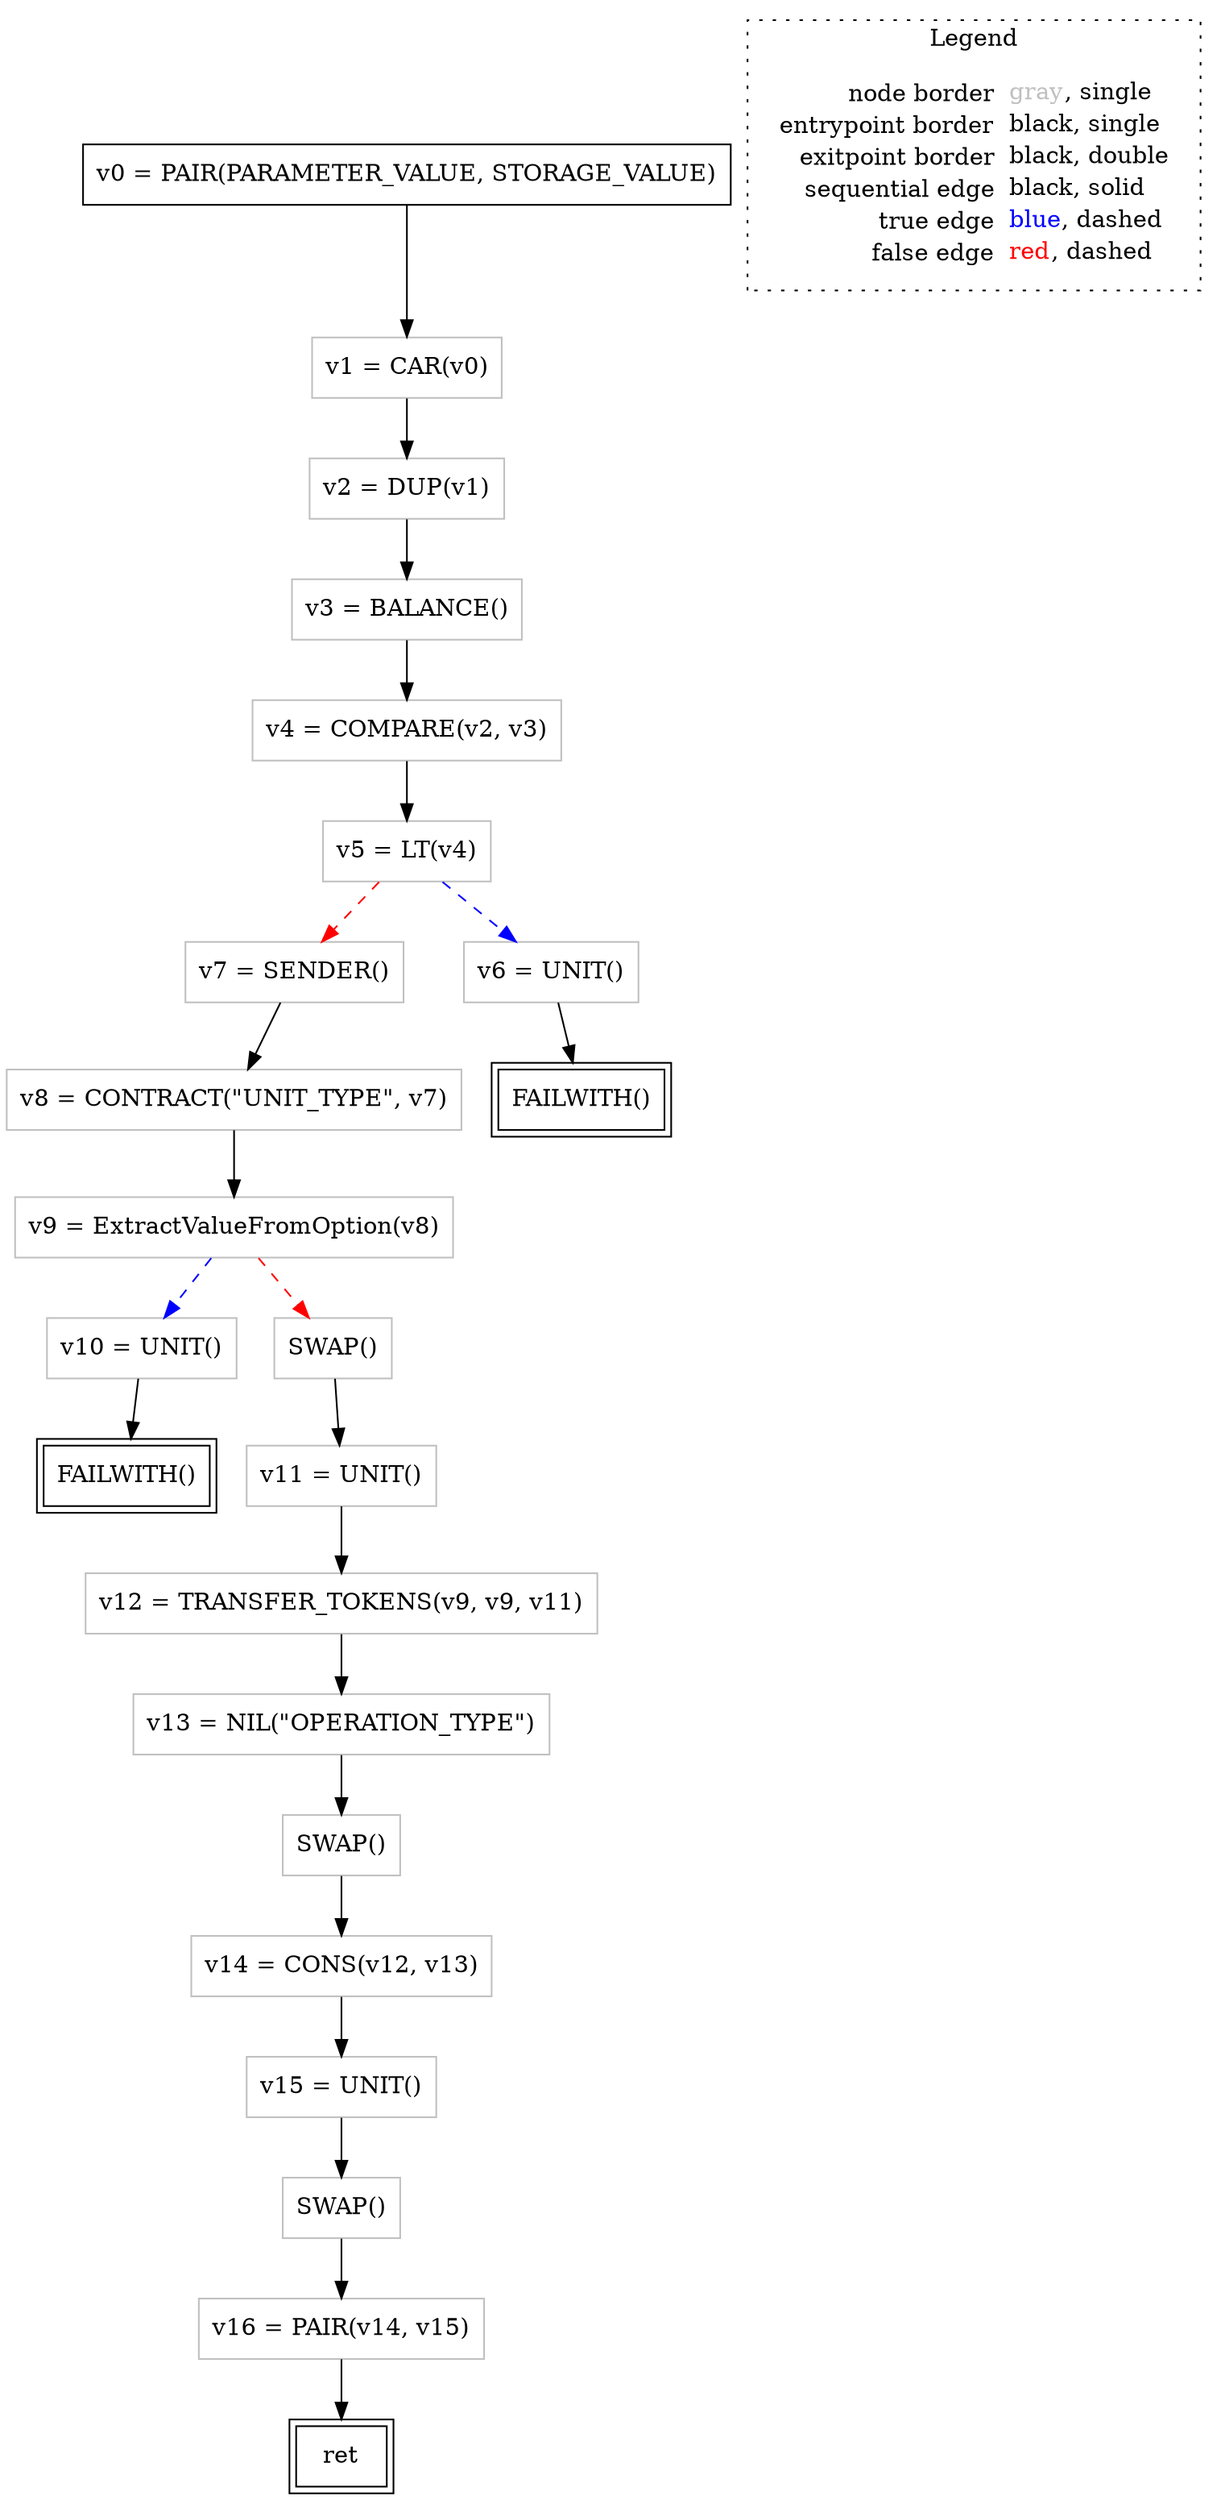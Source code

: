 digraph {
	"node0" [shape="rect",color="black",label=<v0 = PAIR(PARAMETER_VALUE, STORAGE_VALUE)>];
	"node1" [shape="rect",color="gray",label=<v10 = UNIT()>];
	"node2" [shape="rect",color="black",peripheries="2",label=<FAILWITH()>];
	"node3" [shape="rect",color="gray",label=<v5 = LT(v4)>];
	"node4" [shape="rect",color="gray",label=<v9 = ExtractValueFromOption(v8)>];
	"node5" [shape="rect",color="black",peripheries="2",label=<ret>];
	"node6" [shape="rect",color="gray",label=<SWAP()>];
	"node7" [shape="rect",color="black",peripheries="2",label=<FAILWITH()>];
	"node8" [shape="rect",color="gray",label=<SWAP()>];
	"node9" [shape="rect",color="gray",label=<v13 = NIL(&quot;OPERATION_TYPE&quot;)>];
	"node10" [shape="rect",color="gray",label=<SWAP()>];
	"node11" [shape="rect",color="gray",label=<v12 = TRANSFER_TOKENS(v9, v9, v11)>];
	"node12" [shape="rect",color="gray",label=<v14 = CONS(v12, v13)>];
	"node13" [shape="rect",color="gray",label=<v7 = SENDER()>];
	"node14" [shape="rect",color="gray",label=<v11 = UNIT()>];
	"node15" [shape="rect",color="gray",label=<v16 = PAIR(v14, v15)>];
	"node16" [shape="rect",color="gray",label=<v3 = BALANCE()>];
	"node17" [shape="rect",color="gray",label=<v4 = COMPARE(v2, v3)>];
	"node18" [shape="rect",color="gray",label=<v2 = DUP(v1)>];
	"node19" [shape="rect",color="gray",label=<v6 = UNIT()>];
	"node20" [shape="rect",color="gray",label=<v8 = CONTRACT(&quot;UNIT_TYPE&quot;, v7)>];
	"node21" [shape="rect",color="gray",label=<v1 = CAR(v0)>];
	"node22" [shape="rect",color="gray",label=<v15 = UNIT()>];
	"node1" -> "node7" [color="black"];
	"node3" -> "node19" [color="blue",style="dashed"];
	"node3" -> "node13" [color="red",style="dashed"];
	"node0" -> "node21" [color="black"];
	"node4" -> "node1" [color="blue",style="dashed"];
	"node4" -> "node8" [color="red",style="dashed"];
	"node6" -> "node15" [color="black"];
	"node8" -> "node14" [color="black"];
	"node9" -> "node10" [color="black"];
	"node10" -> "node12" [color="black"];
	"node11" -> "node9" [color="black"];
	"node12" -> "node22" [color="black"];
	"node13" -> "node20" [color="black"];
	"node14" -> "node11" [color="black"];
	"node15" -> "node5" [color="black"];
	"node16" -> "node17" [color="black"];
	"node17" -> "node3" [color="black"];
	"node18" -> "node16" [color="black"];
	"node19" -> "node2" [color="black"];
	"node20" -> "node4" [color="black"];
	"node21" -> "node18" [color="black"];
	"node22" -> "node6" [color="black"];
subgraph cluster_legend {
	label="Legend";
	style=dotted;
	node [shape=plaintext];
	"legend" [label=<<table border="0" cellpadding="2" cellspacing="0" cellborder="0"><tr><td align="right">node border&nbsp;</td><td align="left"><font color="gray">gray</font>, single</td></tr><tr><td align="right">entrypoint border&nbsp;</td><td align="left"><font color="black">black</font>, single</td></tr><tr><td align="right">exitpoint border&nbsp;</td><td align="left"><font color="black">black</font>, double</td></tr><tr><td align="right">sequential edge&nbsp;</td><td align="left"><font color="black">black</font>, solid</td></tr><tr><td align="right">true edge&nbsp;</td><td align="left"><font color="blue">blue</font>, dashed</td></tr><tr><td align="right">false edge&nbsp;</td><td align="left"><font color="red">red</font>, dashed</td></tr></table>>];
}

}
